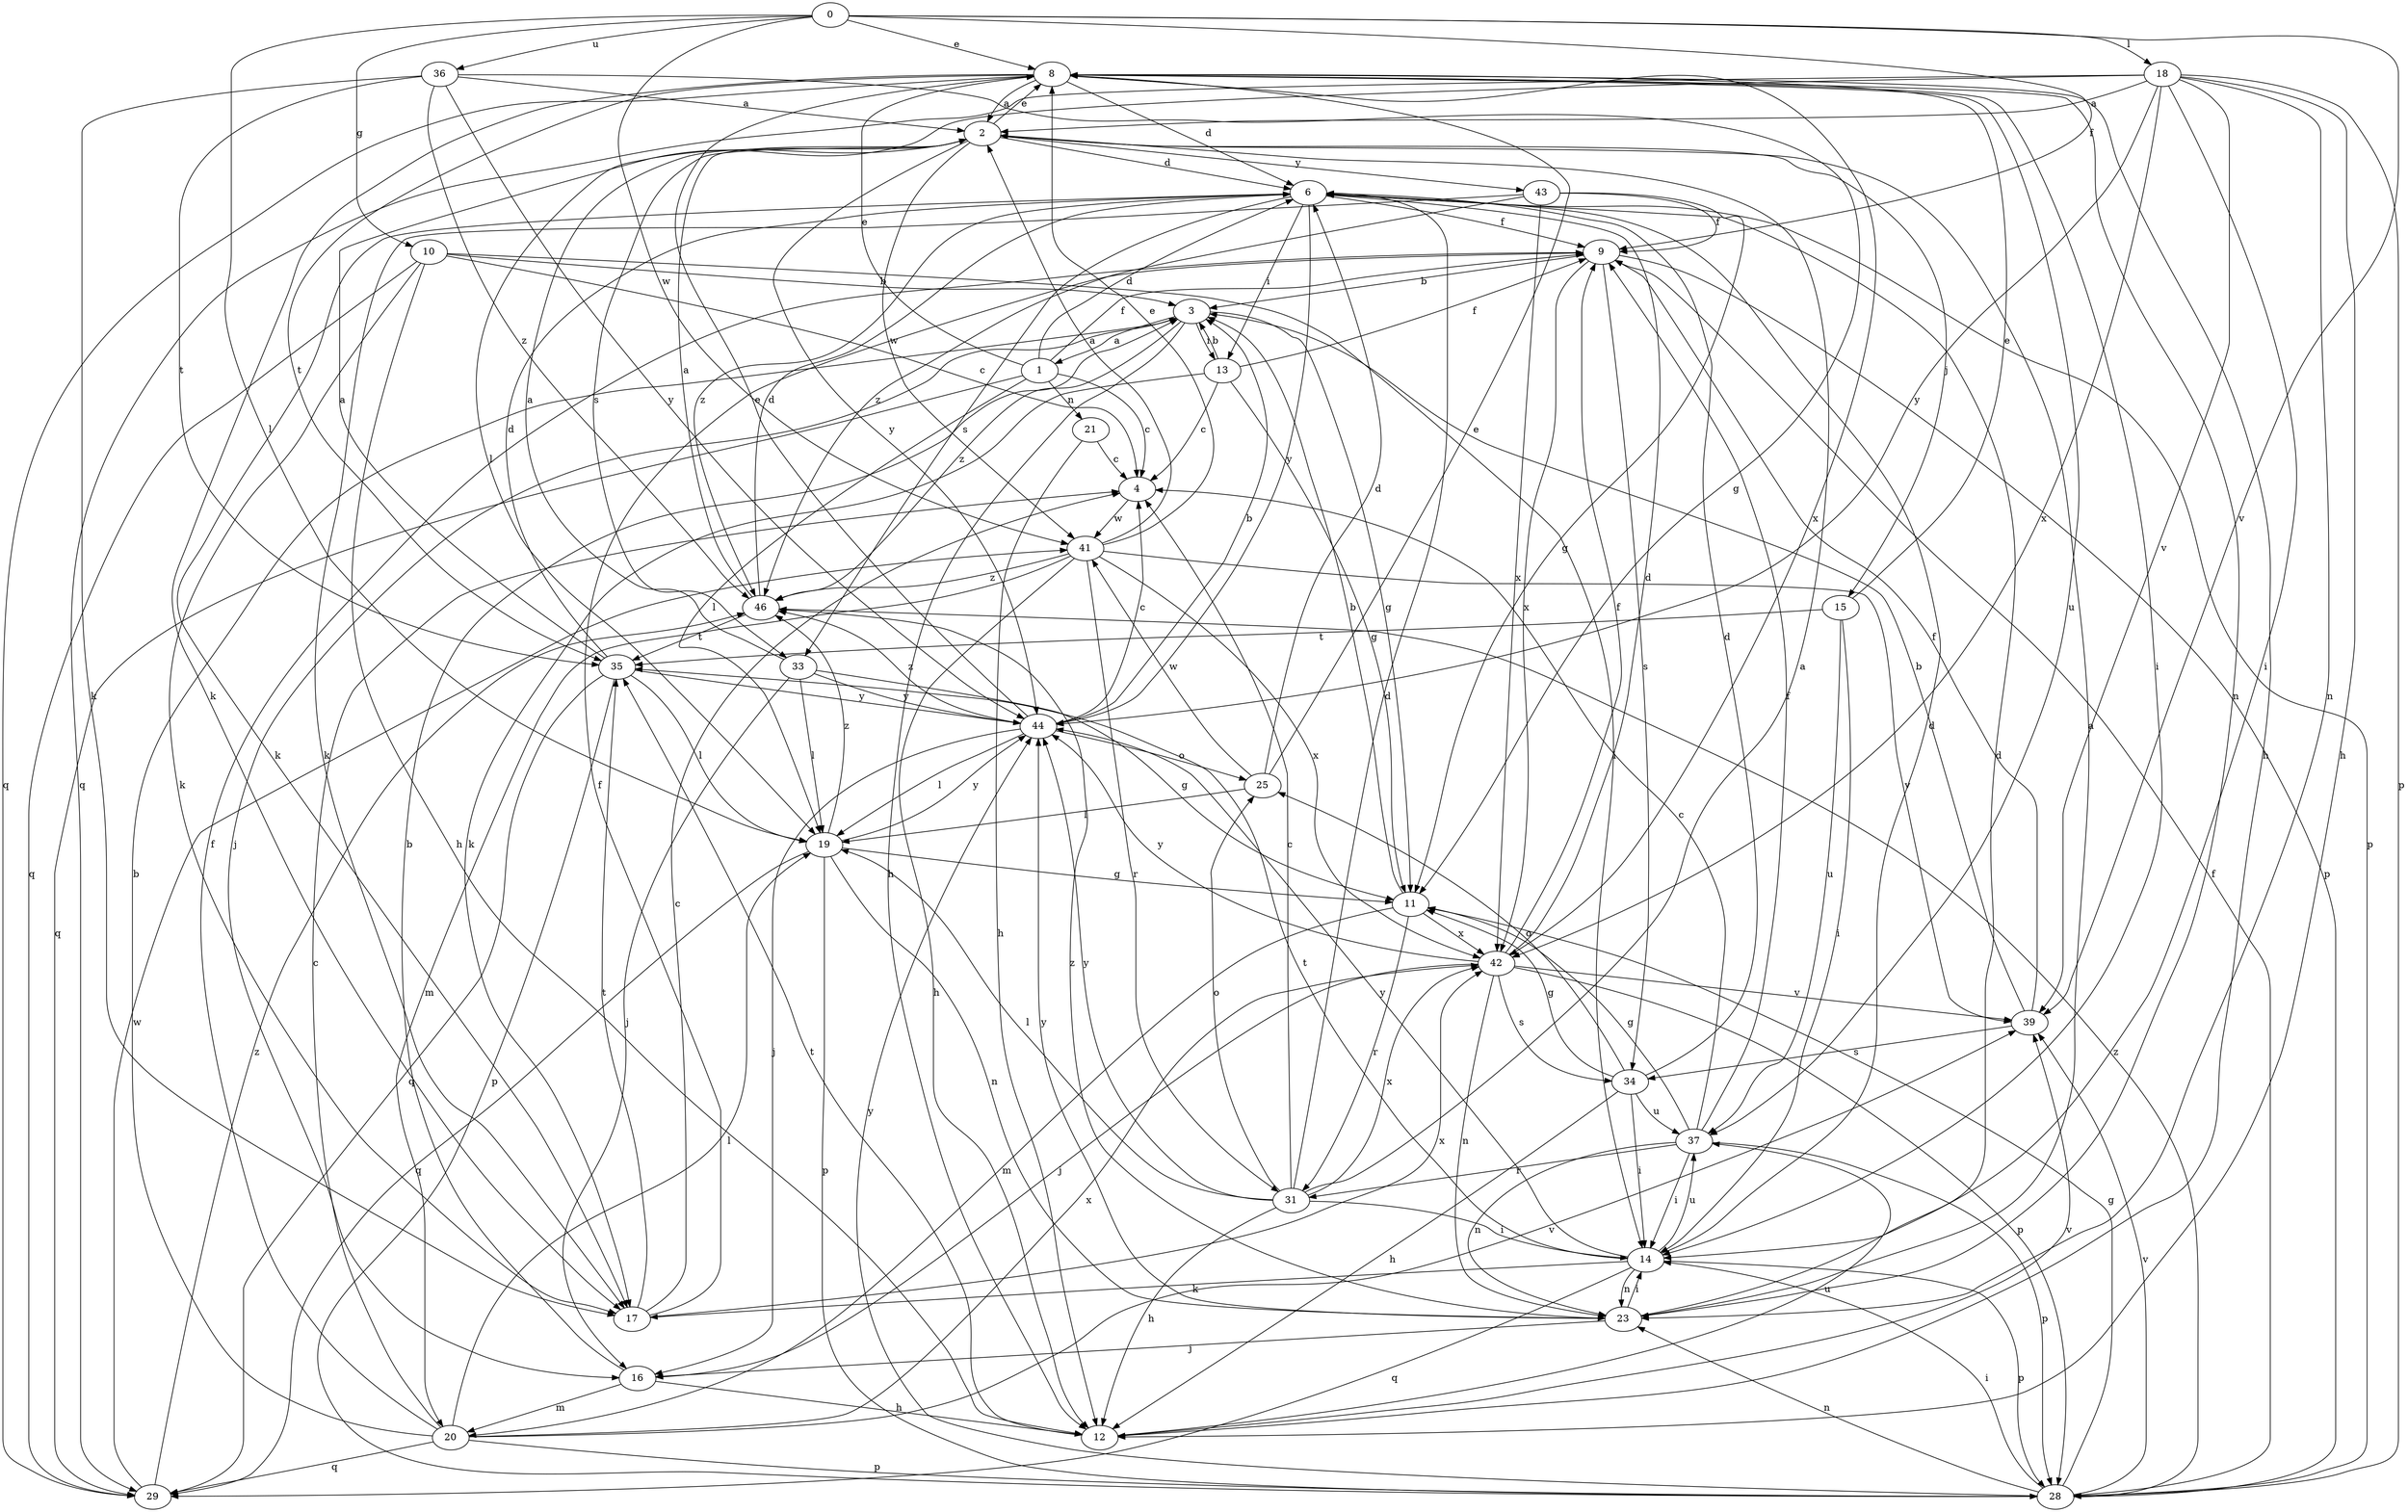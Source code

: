 strict digraph  {
0;
1;
2;
3;
4;
6;
8;
9;
10;
11;
12;
13;
14;
15;
16;
17;
18;
19;
20;
21;
23;
25;
28;
29;
31;
33;
34;
35;
36;
37;
39;
41;
42;
43;
44;
46;
0 -> 8  [label=e];
0 -> 9  [label=f];
0 -> 10  [label=g];
0 -> 18  [label=l];
0 -> 19  [label=l];
0 -> 36  [label=u];
0 -> 39  [label=v];
0 -> 41  [label=w];
1 -> 4  [label=c];
1 -> 6  [label=d];
1 -> 8  [label=e];
1 -> 9  [label=f];
1 -> 19  [label=l];
1 -> 21  [label=n];
1 -> 29  [label=q];
2 -> 6  [label=d];
2 -> 8  [label=e];
2 -> 15  [label=j];
2 -> 33  [label=s];
2 -> 41  [label=w];
2 -> 43  [label=y];
2 -> 44  [label=y];
3 -> 1  [label=a];
3 -> 11  [label=g];
3 -> 12  [label=h];
3 -> 13  [label=i];
3 -> 16  [label=j];
3 -> 46  [label=z];
4 -> 41  [label=w];
6 -> 9  [label=f];
6 -> 13  [label=i];
6 -> 17  [label=k];
6 -> 28  [label=p];
6 -> 33  [label=s];
6 -> 44  [label=y];
6 -> 46  [label=z];
8 -> 2  [label=a];
8 -> 6  [label=d];
8 -> 12  [label=h];
8 -> 14  [label=i];
8 -> 17  [label=k];
8 -> 23  [label=n];
8 -> 29  [label=q];
8 -> 35  [label=t];
8 -> 37  [label=u];
8 -> 42  [label=x];
9 -> 3  [label=b];
9 -> 28  [label=p];
9 -> 34  [label=s];
9 -> 42  [label=x];
10 -> 3  [label=b];
10 -> 4  [label=c];
10 -> 12  [label=h];
10 -> 14  [label=i];
10 -> 17  [label=k];
10 -> 29  [label=q];
11 -> 3  [label=b];
11 -> 20  [label=m];
11 -> 31  [label=r];
11 -> 42  [label=x];
12 -> 35  [label=t];
12 -> 37  [label=u];
12 -> 39  [label=v];
13 -> 3  [label=b];
13 -> 4  [label=c];
13 -> 9  [label=f];
13 -> 11  [label=g];
13 -> 17  [label=k];
14 -> 6  [label=d];
14 -> 17  [label=k];
14 -> 23  [label=n];
14 -> 28  [label=p];
14 -> 29  [label=q];
14 -> 35  [label=t];
14 -> 37  [label=u];
14 -> 44  [label=y];
15 -> 8  [label=e];
15 -> 14  [label=i];
15 -> 35  [label=t];
15 -> 37  [label=u];
16 -> 3  [label=b];
16 -> 12  [label=h];
16 -> 20  [label=m];
17 -> 4  [label=c];
17 -> 9  [label=f];
17 -> 35  [label=t];
17 -> 42  [label=x];
18 -> 2  [label=a];
18 -> 12  [label=h];
18 -> 14  [label=i];
18 -> 19  [label=l];
18 -> 23  [label=n];
18 -> 28  [label=p];
18 -> 29  [label=q];
18 -> 39  [label=v];
18 -> 42  [label=x];
18 -> 44  [label=y];
19 -> 11  [label=g];
19 -> 23  [label=n];
19 -> 28  [label=p];
19 -> 29  [label=q];
19 -> 44  [label=y];
19 -> 46  [label=z];
20 -> 3  [label=b];
20 -> 4  [label=c];
20 -> 9  [label=f];
20 -> 19  [label=l];
20 -> 28  [label=p];
20 -> 29  [label=q];
20 -> 39  [label=v];
20 -> 42  [label=x];
21 -> 4  [label=c];
21 -> 12  [label=h];
23 -> 2  [label=a];
23 -> 6  [label=d];
23 -> 14  [label=i];
23 -> 16  [label=j];
23 -> 44  [label=y];
23 -> 46  [label=z];
25 -> 6  [label=d];
25 -> 8  [label=e];
25 -> 19  [label=l];
25 -> 41  [label=w];
28 -> 9  [label=f];
28 -> 11  [label=g];
28 -> 14  [label=i];
28 -> 23  [label=n];
28 -> 39  [label=v];
28 -> 44  [label=y];
28 -> 46  [label=z];
29 -> 41  [label=w];
29 -> 46  [label=z];
31 -> 2  [label=a];
31 -> 4  [label=c];
31 -> 6  [label=d];
31 -> 12  [label=h];
31 -> 14  [label=i];
31 -> 19  [label=l];
31 -> 25  [label=o];
31 -> 42  [label=x];
31 -> 44  [label=y];
33 -> 2  [label=a];
33 -> 11  [label=g];
33 -> 16  [label=j];
33 -> 19  [label=l];
33 -> 44  [label=y];
34 -> 6  [label=d];
34 -> 11  [label=g];
34 -> 12  [label=h];
34 -> 14  [label=i];
34 -> 25  [label=o];
34 -> 37  [label=u];
35 -> 2  [label=a];
35 -> 6  [label=d];
35 -> 19  [label=l];
35 -> 28  [label=p];
35 -> 29  [label=q];
35 -> 44  [label=y];
36 -> 2  [label=a];
36 -> 11  [label=g];
36 -> 17  [label=k];
36 -> 35  [label=t];
36 -> 44  [label=y];
36 -> 46  [label=z];
37 -> 4  [label=c];
37 -> 9  [label=f];
37 -> 11  [label=g];
37 -> 14  [label=i];
37 -> 23  [label=n];
37 -> 28  [label=p];
37 -> 31  [label=r];
39 -> 3  [label=b];
39 -> 9  [label=f];
39 -> 34  [label=s];
41 -> 2  [label=a];
41 -> 8  [label=e];
41 -> 12  [label=h];
41 -> 20  [label=m];
41 -> 31  [label=r];
41 -> 39  [label=v];
41 -> 42  [label=x];
41 -> 46  [label=z];
42 -> 6  [label=d];
42 -> 9  [label=f];
42 -> 16  [label=j];
42 -> 23  [label=n];
42 -> 28  [label=p];
42 -> 34  [label=s];
42 -> 39  [label=v];
42 -> 44  [label=y];
43 -> 9  [label=f];
43 -> 11  [label=g];
43 -> 17  [label=k];
43 -> 42  [label=x];
43 -> 46  [label=z];
44 -> 3  [label=b];
44 -> 4  [label=c];
44 -> 8  [label=e];
44 -> 16  [label=j];
44 -> 19  [label=l];
44 -> 25  [label=o];
44 -> 46  [label=z];
46 -> 2  [label=a];
46 -> 6  [label=d];
46 -> 35  [label=t];
}

